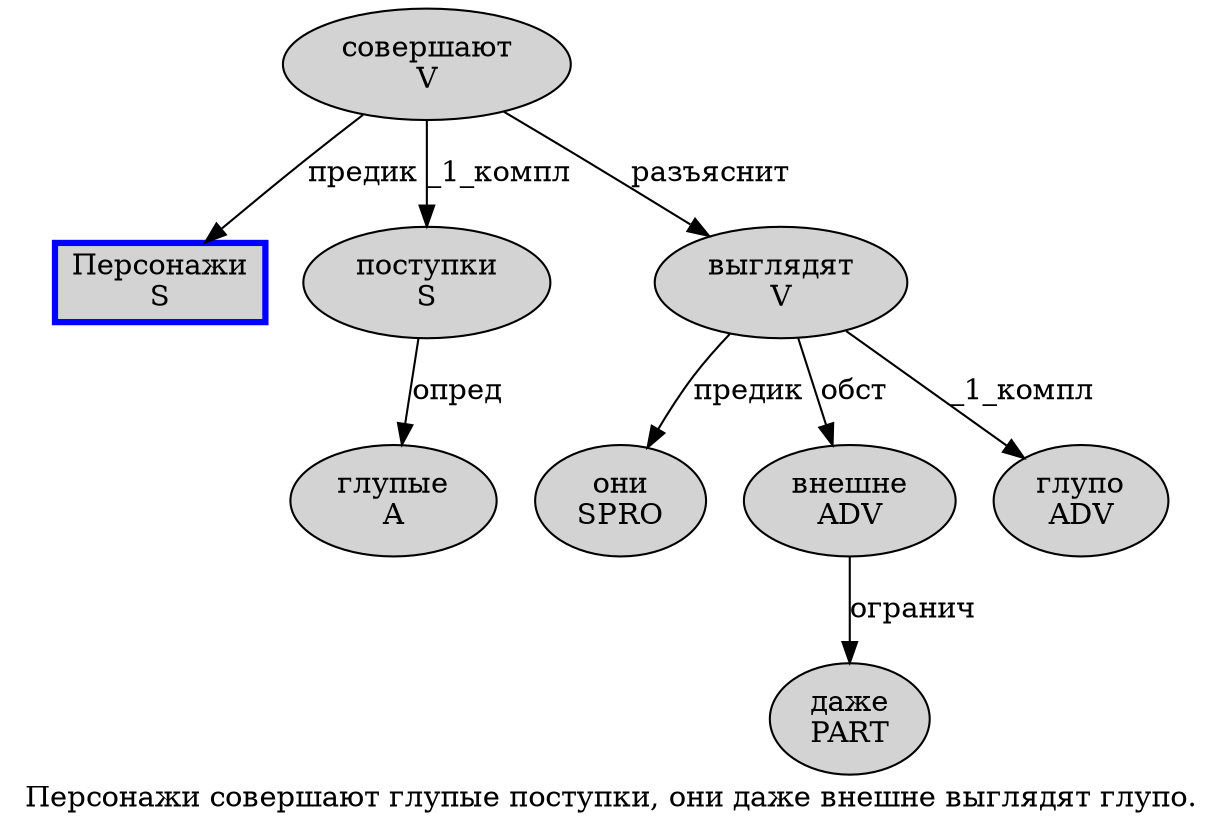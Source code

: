 digraph SENTENCE_4540 {
	graph [label="Персонажи совершают глупые поступки, они даже внешне выглядят глупо."]
	node [style=filled]
		0 [label="Персонажи
S" color=blue fillcolor=lightgray penwidth=3 shape=box]
		1 [label="совершают
V" color="" fillcolor=lightgray penwidth=1 shape=ellipse]
		2 [label="глупые
A" color="" fillcolor=lightgray penwidth=1 shape=ellipse]
		3 [label="поступки
S" color="" fillcolor=lightgray penwidth=1 shape=ellipse]
		5 [label="они
SPRO" color="" fillcolor=lightgray penwidth=1 shape=ellipse]
		6 [label="даже
PART" color="" fillcolor=lightgray penwidth=1 shape=ellipse]
		7 [label="внешне
ADV" color="" fillcolor=lightgray penwidth=1 shape=ellipse]
		8 [label="выглядят
V" color="" fillcolor=lightgray penwidth=1 shape=ellipse]
		9 [label="глупо
ADV" color="" fillcolor=lightgray penwidth=1 shape=ellipse]
			3 -> 2 [label="опред"]
			7 -> 6 [label="огранич"]
			8 -> 5 [label="предик"]
			8 -> 7 [label="обст"]
			8 -> 9 [label="_1_компл"]
			1 -> 0 [label="предик"]
			1 -> 3 [label="_1_компл"]
			1 -> 8 [label="разъяснит"]
}